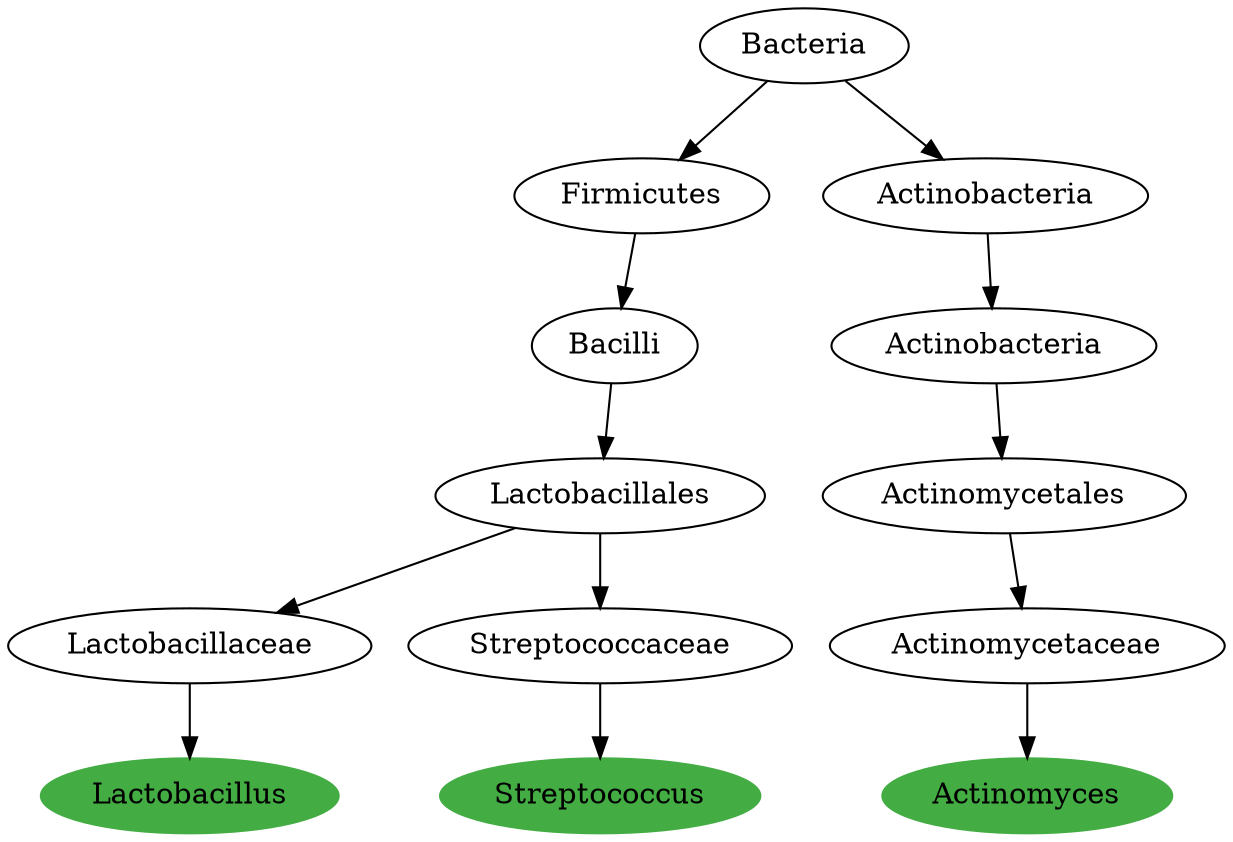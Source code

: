 digraph G { 
	LactobacillaceaeLactobacillus [label="Lactobacillus", color="#43AC43", style=filled];
	LactobacillalesLactobacillaceae [label="Lactobacillaceae"];
	LactobacillaceaeLactobacillus [label="Lactobacillus"];
	LactobacillalesLactobacillaceae -> LactobacillaceaeLactobacillus;
	BacilliLactobacillales [label="Lactobacillales"];
	LactobacillalesLactobacillaceae [label="Lactobacillaceae"];
	BacilliLactobacillales -> LactobacillalesLactobacillaceae;
	FirmicutesBacilli [label="Bacilli"];
	BacilliLactobacillales [label="Lactobacillales"];
	FirmicutesBacilli -> BacilliLactobacillales;
	BacteriaFirmicutes [label="Firmicutes"];
	FirmicutesBacilli [label="Bacilli"];
	BacteriaFirmicutes -> FirmicutesBacilli;
	Bacteria [label="Bacteria"];
	BacteriaFirmicutes [label="Firmicutes"];
	Bacteria -> BacteriaFirmicutes;
	StreptococcaceaeStreptococcus [label="Streptococcus", color="#43AC43", style=filled];
	LactobacillalesStreptococcaceae [label="Streptococcaceae"];
	StreptococcaceaeStreptococcus [label="Streptococcus"];
	LactobacillalesStreptococcaceae -> StreptococcaceaeStreptococcus;
	BacilliLactobacillales [label="Lactobacillales"];
	LactobacillalesStreptococcaceae [label="Streptococcaceae"];
	BacilliLactobacillales -> LactobacillalesStreptococcaceae;
	ActinomycetaceaeActinomyces [label="Actinomyces", color="#43AC43", style=filled];
	ActinomycetalesActinomycetaceae [label="Actinomycetaceae"];
	ActinomycetaceaeActinomyces [label="Actinomyces"];
	ActinomycetalesActinomycetaceae -> ActinomycetaceaeActinomyces;
	ActinobacteriaActinomycetales [label="Actinomycetales"];
	ActinomycetalesActinomycetaceae [label="Actinomycetaceae"];
	ActinobacteriaActinomycetales -> ActinomycetalesActinomycetaceae;
	ActinobacteriaActinobacteria [label="Actinobacteria"];
	ActinobacteriaActinomycetales [label="Actinomycetales"];
	ActinobacteriaActinobacteria -> ActinobacteriaActinomycetales;
	BacteriaActinobacteria [label="Actinobacteria"];
	ActinobacteriaActinobacteria [label="Actinobacteria"];
	BacteriaActinobacteria -> ActinobacteriaActinobacteria;
	Bacteria [label="Bacteria"];
	BacteriaActinobacteria [label="Actinobacteria"];
	Bacteria -> BacteriaActinobacteria;

 }